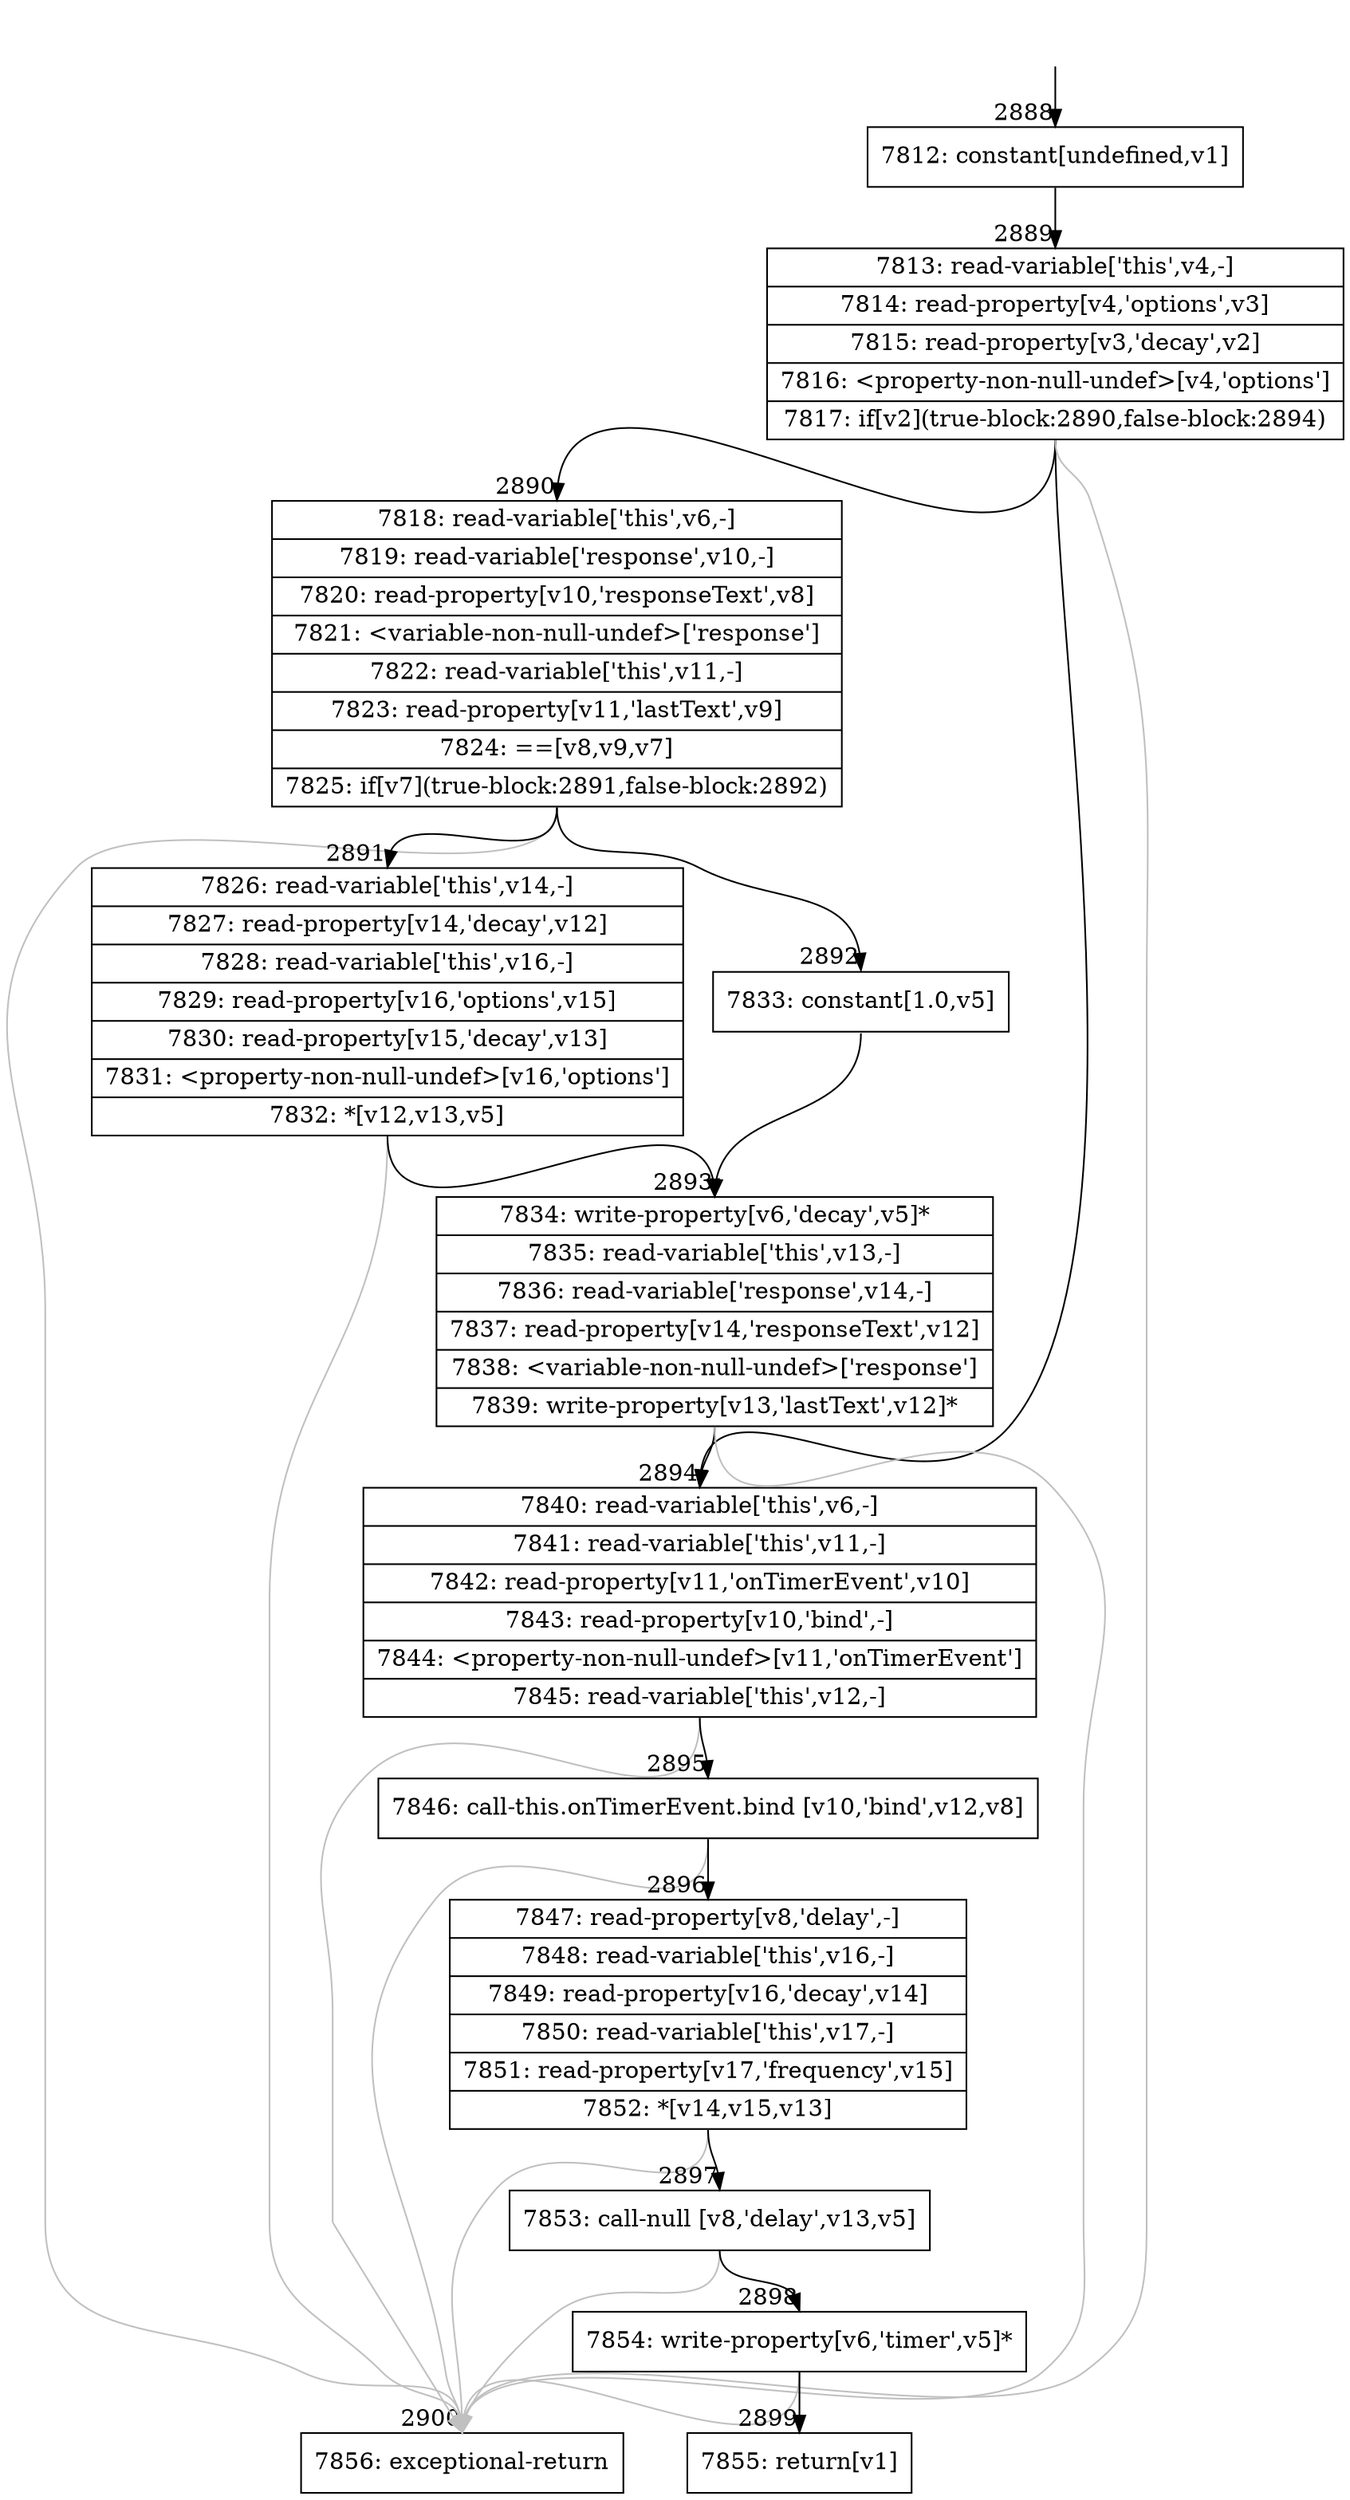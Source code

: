 digraph {
rankdir="TD"
BB_entry257[shape=none,label=""];
BB_entry257 -> BB2888 [tailport=s, headport=n, headlabel="    2888"]
BB2888 [shape=record label="{7812: constant[undefined,v1]}" ] 
BB2888 -> BB2889 [tailport=s, headport=n, headlabel="      2889"]
BB2889 [shape=record label="{7813: read-variable['this',v4,-]|7814: read-property[v4,'options',v3]|7815: read-property[v3,'decay',v2]|7816: \<property-non-null-undef\>[v4,'options']|7817: if[v2](true-block:2890,false-block:2894)}" ] 
BB2889 -> BB2890 [tailport=s, headport=n, headlabel="      2890"]
BB2889 -> BB2894 [tailport=s, headport=n, headlabel="      2894"]
BB2889 -> BB2900 [tailport=s, headport=n, color=gray, headlabel="      2900"]
BB2890 [shape=record label="{7818: read-variable['this',v6,-]|7819: read-variable['response',v10,-]|7820: read-property[v10,'responseText',v8]|7821: \<variable-non-null-undef\>['response']|7822: read-variable['this',v11,-]|7823: read-property[v11,'lastText',v9]|7824: ==[v8,v9,v7]|7825: if[v7](true-block:2891,false-block:2892)}" ] 
BB2890 -> BB2891 [tailport=s, headport=n, headlabel="      2891"]
BB2890 -> BB2892 [tailport=s, headport=n, headlabel="      2892"]
BB2890 -> BB2900 [tailport=s, headport=n, color=gray]
BB2891 [shape=record label="{7826: read-variable['this',v14,-]|7827: read-property[v14,'decay',v12]|7828: read-variable['this',v16,-]|7829: read-property[v16,'options',v15]|7830: read-property[v15,'decay',v13]|7831: \<property-non-null-undef\>[v16,'options']|7832: *[v12,v13,v5]}" ] 
BB2891 -> BB2893 [tailport=s, headport=n, headlabel="      2893"]
BB2891 -> BB2900 [tailport=s, headport=n, color=gray]
BB2892 [shape=record label="{7833: constant[1.0,v5]}" ] 
BB2892 -> BB2893 [tailport=s, headport=n]
BB2893 [shape=record label="{7834: write-property[v6,'decay',v5]*|7835: read-variable['this',v13,-]|7836: read-variable['response',v14,-]|7837: read-property[v14,'responseText',v12]|7838: \<variable-non-null-undef\>['response']|7839: write-property[v13,'lastText',v12]*}" ] 
BB2893 -> BB2894 [tailport=s, headport=n]
BB2893 -> BB2900 [tailport=s, headport=n, color=gray]
BB2894 [shape=record label="{7840: read-variable['this',v6,-]|7841: read-variable['this',v11,-]|7842: read-property[v11,'onTimerEvent',v10]|7843: read-property[v10,'bind',-]|7844: \<property-non-null-undef\>[v11,'onTimerEvent']|7845: read-variable['this',v12,-]}" ] 
BB2894 -> BB2895 [tailport=s, headport=n, headlabel="      2895"]
BB2894 -> BB2900 [tailport=s, headport=n, color=gray]
BB2895 [shape=record label="{7846: call-this.onTimerEvent.bind [v10,'bind',v12,v8]}" ] 
BB2895 -> BB2896 [tailport=s, headport=n, headlabel="      2896"]
BB2895 -> BB2900 [tailport=s, headport=n, color=gray]
BB2896 [shape=record label="{7847: read-property[v8,'delay',-]|7848: read-variable['this',v16,-]|7849: read-property[v16,'decay',v14]|7850: read-variable['this',v17,-]|7851: read-property[v17,'frequency',v15]|7852: *[v14,v15,v13]}" ] 
BB2896 -> BB2897 [tailport=s, headport=n, headlabel="      2897"]
BB2896 -> BB2900 [tailport=s, headport=n, color=gray]
BB2897 [shape=record label="{7853: call-null [v8,'delay',v13,v5]}" ] 
BB2897 -> BB2898 [tailport=s, headport=n, headlabel="      2898"]
BB2897 -> BB2900 [tailport=s, headport=n, color=gray]
BB2898 [shape=record label="{7854: write-property[v6,'timer',v5]*}" ] 
BB2898 -> BB2899 [tailport=s, headport=n, headlabel="      2899"]
BB2898 -> BB2900 [tailport=s, headport=n, color=gray]
BB2899 [shape=record label="{7855: return[v1]}" ] 
BB2900 [shape=record label="{7856: exceptional-return}" ] 
//#$~ 2032
}
